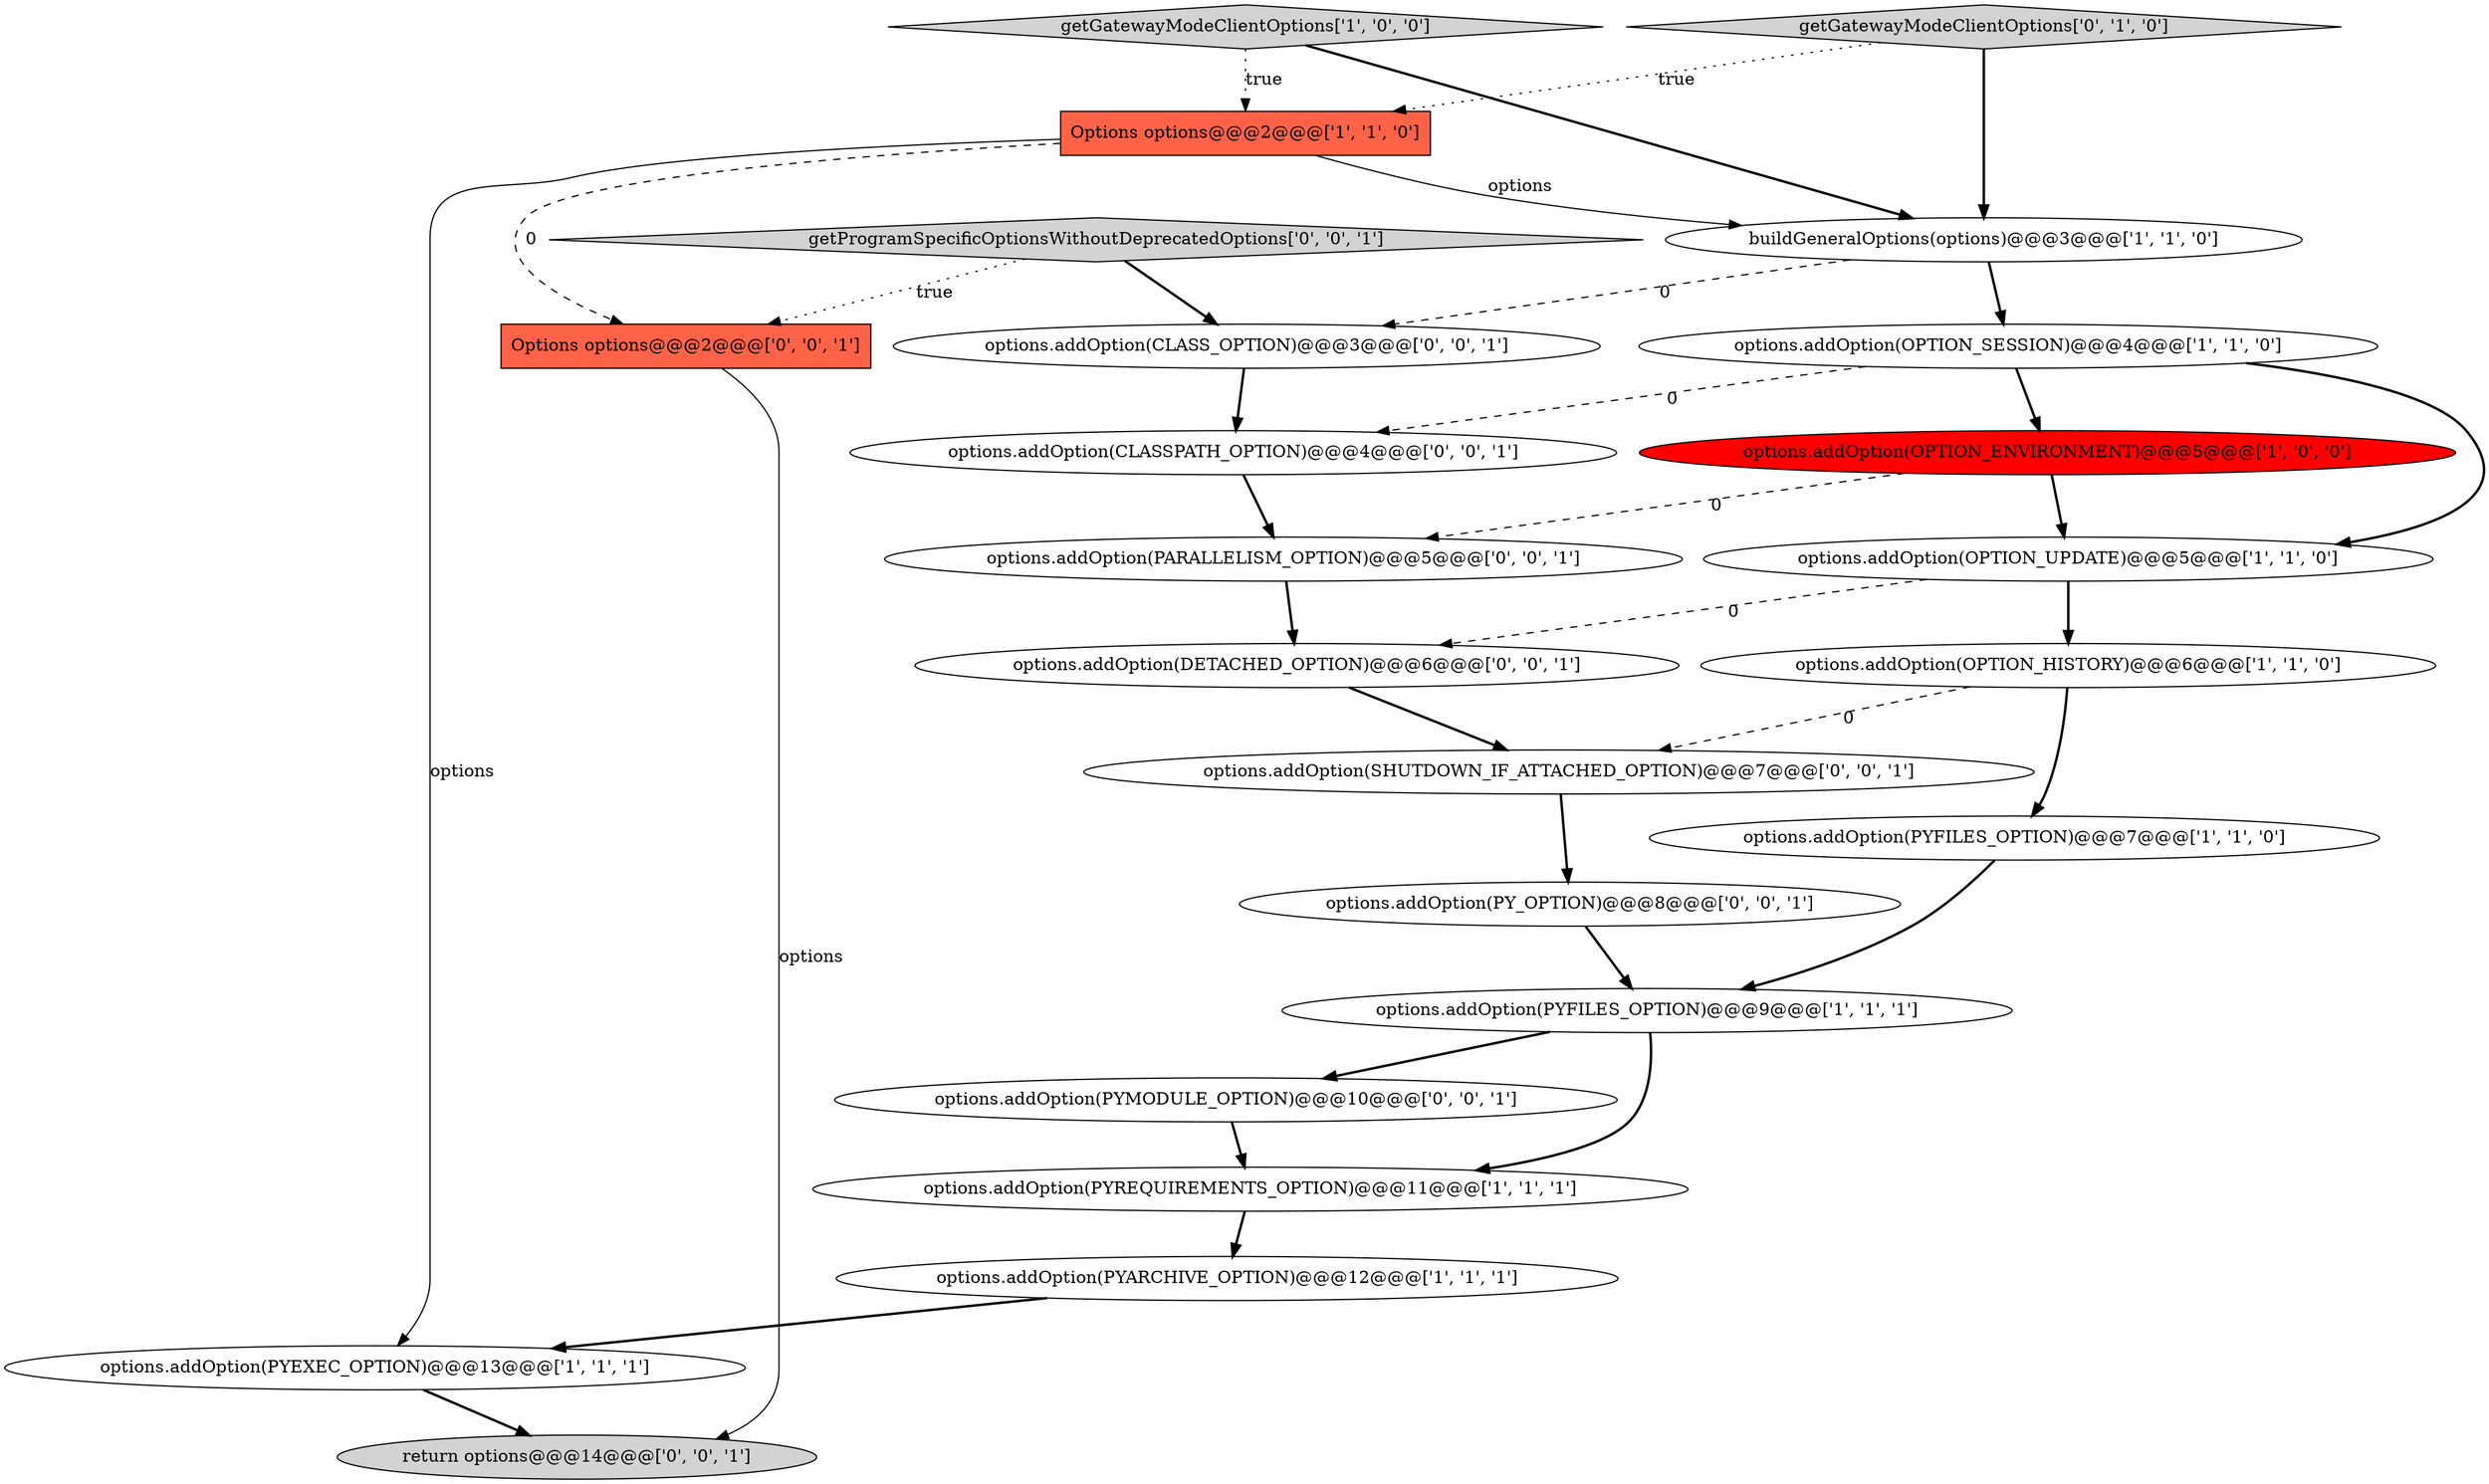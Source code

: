 digraph {
2 [style = filled, label = "options.addOption(OPTION_ENVIRONMENT)@@@5@@@['1', '0', '0']", fillcolor = red, shape = ellipse image = "AAA1AAABBB1BBB"];
22 [style = filled, label = "options.addOption(CLASS_OPTION)@@@3@@@['0', '0', '1']", fillcolor = white, shape = ellipse image = "AAA0AAABBB3BBB"];
19 [style = filled, label = "options.addOption(PYMODULE_OPTION)@@@10@@@['0', '0', '1']", fillcolor = white, shape = ellipse image = "AAA0AAABBB3BBB"];
21 [style = filled, label = "options.addOption(DETACHED_OPTION)@@@6@@@['0', '0', '1']", fillcolor = white, shape = ellipse image = "AAA0AAABBB3BBB"];
7 [style = filled, label = "options.addOption(PYFILES_OPTION)@@@7@@@['1', '1', '0']", fillcolor = white, shape = ellipse image = "AAA0AAABBB1BBB"];
0 [style = filled, label = "options.addOption(PYEXEC_OPTION)@@@13@@@['1', '1', '1']", fillcolor = white, shape = ellipse image = "AAA0AAABBB1BBB"];
17 [style = filled, label = "Options options@@@2@@@['0', '0', '1']", fillcolor = tomato, shape = box image = "AAA0AAABBB3BBB"];
6 [style = filled, label = "options.addOption(PYREQUIREMENTS_OPTION)@@@11@@@['1', '1', '1']", fillcolor = white, shape = ellipse image = "AAA0AAABBB1BBB"];
1 [style = filled, label = "getGatewayModeClientOptions['1', '0', '0']", fillcolor = lightgray, shape = diamond image = "AAA0AAABBB1BBB"];
3 [style = filled, label = "Options options@@@2@@@['1', '1', '0']", fillcolor = tomato, shape = box image = "AAA0AAABBB1BBB"];
13 [style = filled, label = "getProgramSpecificOptionsWithoutDeprecatedOptions['0', '0', '1']", fillcolor = lightgray, shape = diamond image = "AAA0AAABBB3BBB"];
12 [style = filled, label = "getGatewayModeClientOptions['0', '1', '0']", fillcolor = lightgray, shape = diamond image = "AAA0AAABBB2BBB"];
18 [style = filled, label = "options.addOption(SHUTDOWN_IF_ATTACHED_OPTION)@@@7@@@['0', '0', '1']", fillcolor = white, shape = ellipse image = "AAA0AAABBB3BBB"];
20 [style = filled, label = "options.addOption(PARALLELISM_OPTION)@@@5@@@['0', '0', '1']", fillcolor = white, shape = ellipse image = "AAA0AAABBB3BBB"];
14 [style = filled, label = "options.addOption(PY_OPTION)@@@8@@@['0', '0', '1']", fillcolor = white, shape = ellipse image = "AAA0AAABBB3BBB"];
8 [style = filled, label = "buildGeneralOptions(options)@@@3@@@['1', '1', '0']", fillcolor = white, shape = ellipse image = "AAA0AAABBB1BBB"];
11 [style = filled, label = "options.addOption(OPTION_UPDATE)@@@5@@@['1', '1', '0']", fillcolor = white, shape = ellipse image = "AAA0AAABBB1BBB"];
15 [style = filled, label = "return options@@@14@@@['0', '0', '1']", fillcolor = lightgray, shape = ellipse image = "AAA0AAABBB3BBB"];
16 [style = filled, label = "options.addOption(CLASSPATH_OPTION)@@@4@@@['0', '0', '1']", fillcolor = white, shape = ellipse image = "AAA0AAABBB3BBB"];
5 [style = filled, label = "options.addOption(OPTION_SESSION)@@@4@@@['1', '1', '0']", fillcolor = white, shape = ellipse image = "AAA0AAABBB1BBB"];
4 [style = filled, label = "options.addOption(PYFILES_OPTION)@@@9@@@['1', '1', '1']", fillcolor = white, shape = ellipse image = "AAA0AAABBB1BBB"];
9 [style = filled, label = "options.addOption(OPTION_HISTORY)@@@6@@@['1', '1', '0']", fillcolor = white, shape = ellipse image = "AAA0AAABBB1BBB"];
10 [style = filled, label = "options.addOption(PYARCHIVE_OPTION)@@@12@@@['1', '1', '1']", fillcolor = white, shape = ellipse image = "AAA0AAABBB1BBB"];
12->3 [style = dotted, label="true"];
13->17 [style = dotted, label="true"];
3->17 [style = dashed, label="0"];
1->8 [style = bold, label=""];
2->20 [style = dashed, label="0"];
4->6 [style = bold, label=""];
22->16 [style = bold, label=""];
9->18 [style = dashed, label="0"];
4->19 [style = bold, label=""];
7->4 [style = bold, label=""];
9->7 [style = bold, label=""];
11->9 [style = bold, label=""];
19->6 [style = bold, label=""];
21->18 [style = bold, label=""];
0->15 [style = bold, label=""];
1->3 [style = dotted, label="true"];
20->21 [style = bold, label=""];
5->16 [style = dashed, label="0"];
8->22 [style = dashed, label="0"];
17->15 [style = solid, label="options"];
5->2 [style = bold, label=""];
8->5 [style = bold, label=""];
12->8 [style = bold, label=""];
3->8 [style = solid, label="options"];
6->10 [style = bold, label=""];
10->0 [style = bold, label=""];
5->11 [style = bold, label=""];
13->22 [style = bold, label=""];
16->20 [style = bold, label=""];
18->14 [style = bold, label=""];
3->0 [style = solid, label="options"];
2->11 [style = bold, label=""];
14->4 [style = bold, label=""];
11->21 [style = dashed, label="0"];
}
